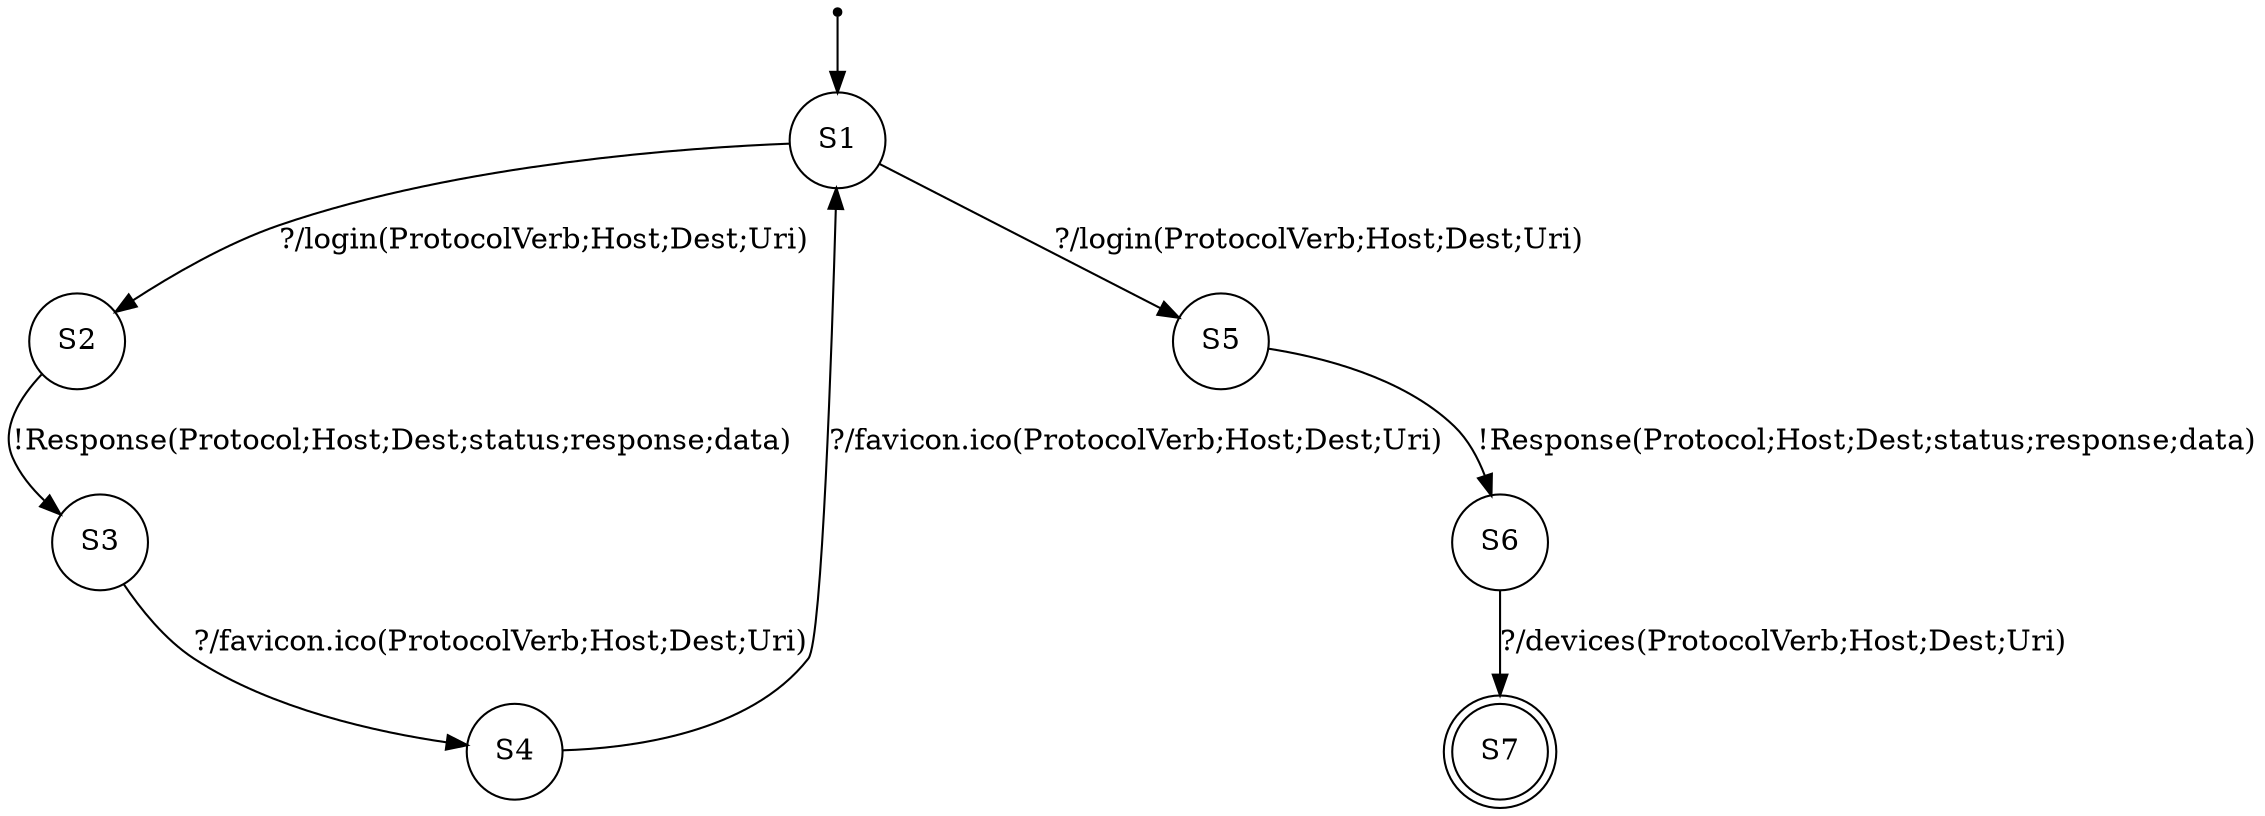 digraph LTS {
S00[shape=point]
S1[label=S1,shape=circle];
S2[label=S2,shape=circle];
S3[label=S3,shape=circle];
S4[label=S4,shape=circle];
S5[label=S5,shape=circle];
S6[label=S6,shape=circle];
S7[label=S7,shape=doublecircle];
S00 -> S1
S1 -> S2[label ="?/login(ProtocolVerb;Host;Dest;Uri)"];
S1 -> S5[label ="?/login(ProtocolVerb;Host;Dest;Uri)"];
S2 -> S3[label ="!Response(Protocol;Host;Dest;status;response;data)"];
S3 -> S4[label ="?/favicon.ico(ProtocolVerb;Host;Dest;Uri)"];
S4 -> S1[label ="?/favicon.ico(ProtocolVerb;Host;Dest;Uri)"];
S5 -> S6[label ="!Response(Protocol;Host;Dest;status;response;data)"];
S6 -> S7[label ="?/devices(ProtocolVerb;Host;Dest;Uri)"];
}
